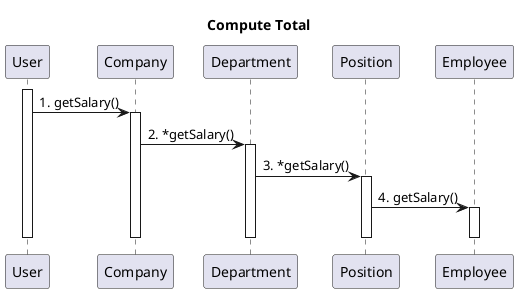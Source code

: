 @startuml

title Compute Total 

participant User
participant Company
participant Department
participant Position
participant Employee

activate User
User -> Company: 1. getSalary()
activate Company
    Company -> Department: 2. *getSalary()
    activate Department
        Department -> Position: 3. *getSalary()
        activate Position
            Position -> Employee: 4. getSalary()
            activate Employee
            deactivate Employee
        deactivate Position
    deactivate Department
deactivate Company
deactivate User

@enduml
